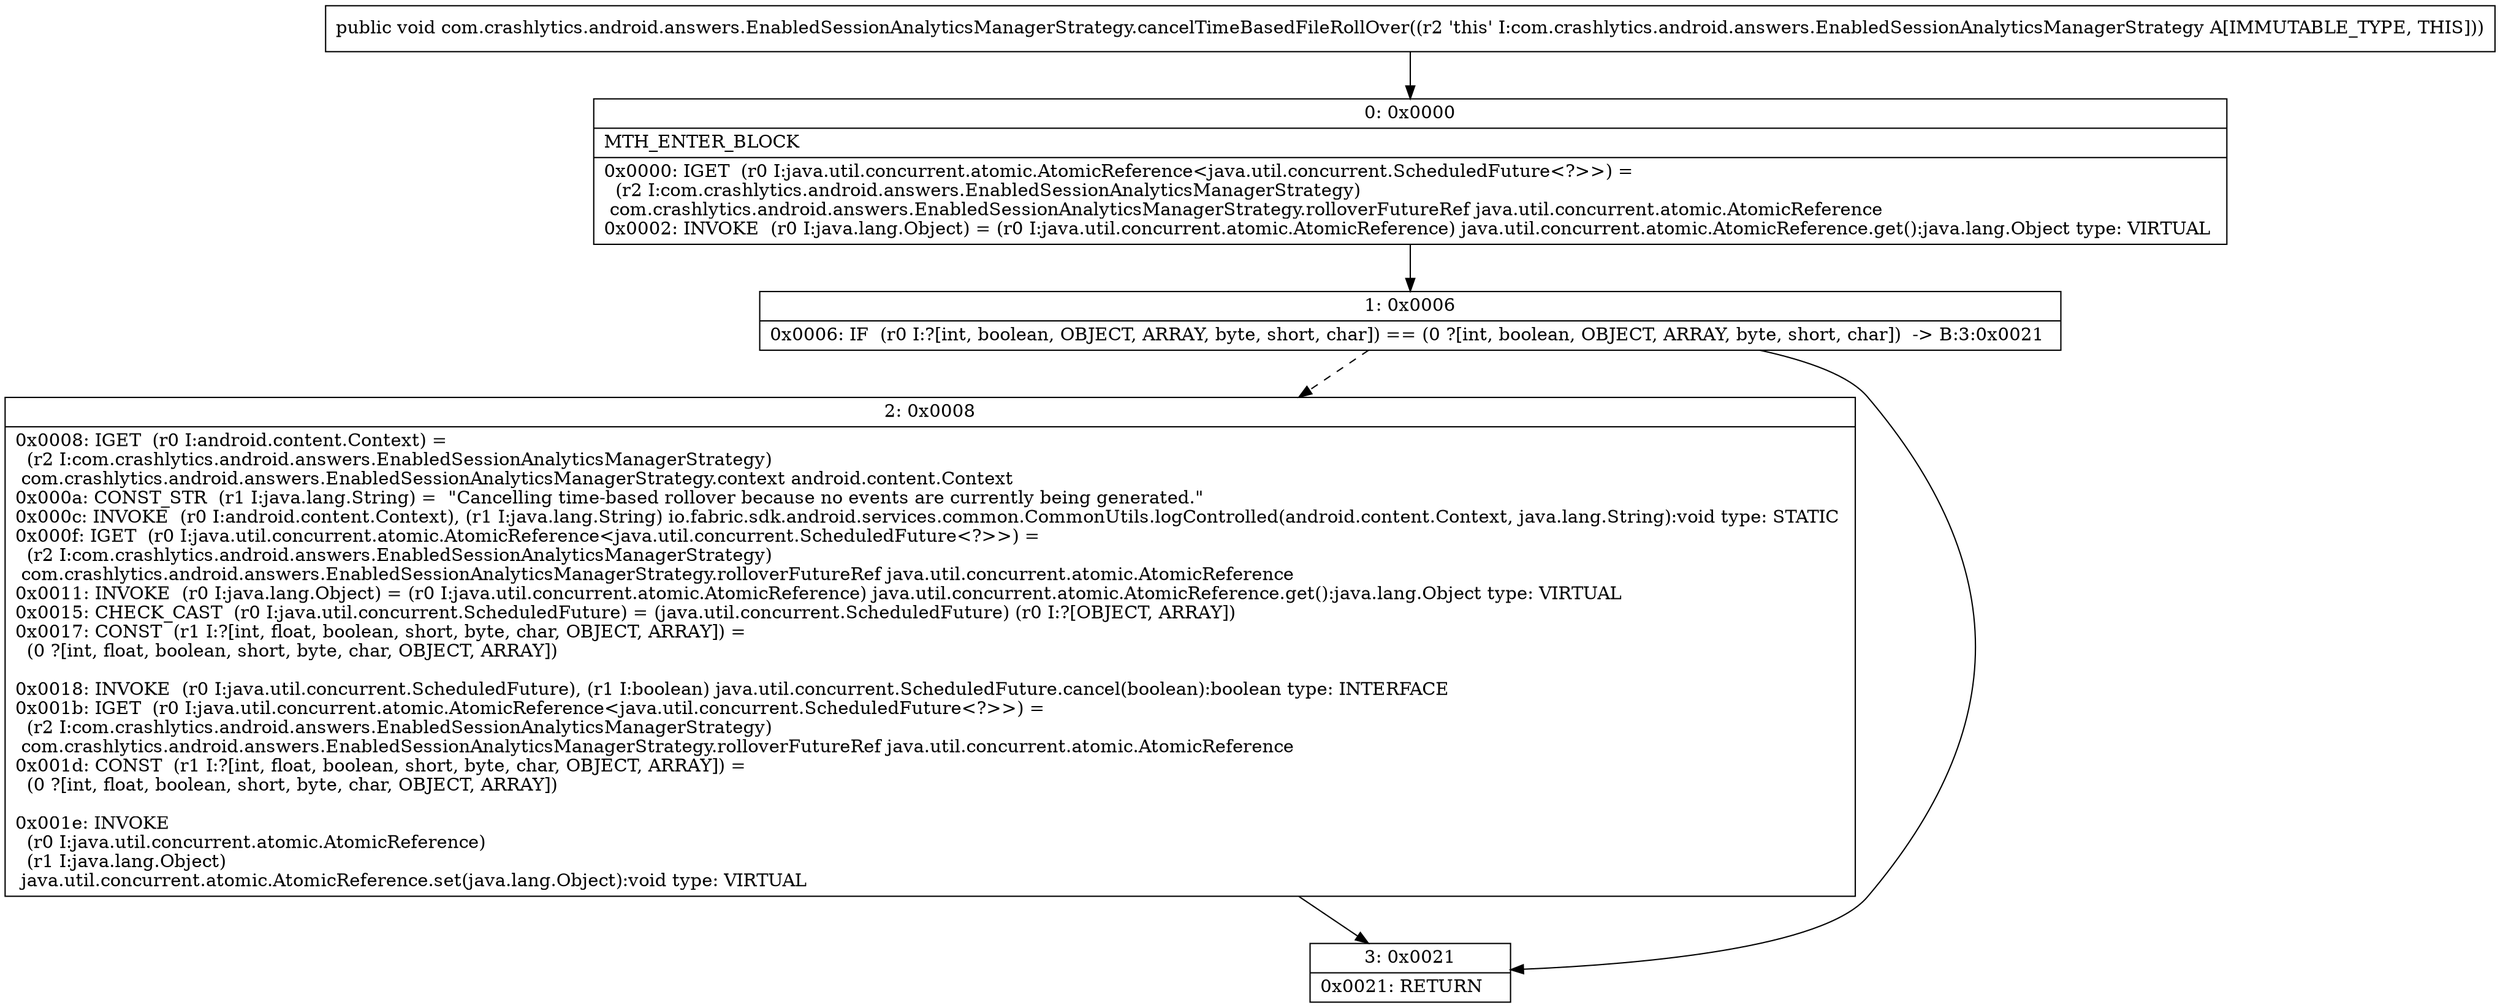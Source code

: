 digraph "CFG forcom.crashlytics.android.answers.EnabledSessionAnalyticsManagerStrategy.cancelTimeBasedFileRollOver()V" {
Node_0 [shape=record,label="{0\:\ 0x0000|MTH_ENTER_BLOCK\l|0x0000: IGET  (r0 I:java.util.concurrent.atomic.AtomicReference\<java.util.concurrent.ScheduledFuture\<?\>\>) = \l  (r2 I:com.crashlytics.android.answers.EnabledSessionAnalyticsManagerStrategy)\l com.crashlytics.android.answers.EnabledSessionAnalyticsManagerStrategy.rolloverFutureRef java.util.concurrent.atomic.AtomicReference \l0x0002: INVOKE  (r0 I:java.lang.Object) = (r0 I:java.util.concurrent.atomic.AtomicReference) java.util.concurrent.atomic.AtomicReference.get():java.lang.Object type: VIRTUAL \l}"];
Node_1 [shape=record,label="{1\:\ 0x0006|0x0006: IF  (r0 I:?[int, boolean, OBJECT, ARRAY, byte, short, char]) == (0 ?[int, boolean, OBJECT, ARRAY, byte, short, char])  \-\> B:3:0x0021 \l}"];
Node_2 [shape=record,label="{2\:\ 0x0008|0x0008: IGET  (r0 I:android.content.Context) = \l  (r2 I:com.crashlytics.android.answers.EnabledSessionAnalyticsManagerStrategy)\l com.crashlytics.android.answers.EnabledSessionAnalyticsManagerStrategy.context android.content.Context \l0x000a: CONST_STR  (r1 I:java.lang.String) =  \"Cancelling time\-based rollover because no events are currently being generated.\" \l0x000c: INVOKE  (r0 I:android.content.Context), (r1 I:java.lang.String) io.fabric.sdk.android.services.common.CommonUtils.logControlled(android.content.Context, java.lang.String):void type: STATIC \l0x000f: IGET  (r0 I:java.util.concurrent.atomic.AtomicReference\<java.util.concurrent.ScheduledFuture\<?\>\>) = \l  (r2 I:com.crashlytics.android.answers.EnabledSessionAnalyticsManagerStrategy)\l com.crashlytics.android.answers.EnabledSessionAnalyticsManagerStrategy.rolloverFutureRef java.util.concurrent.atomic.AtomicReference \l0x0011: INVOKE  (r0 I:java.lang.Object) = (r0 I:java.util.concurrent.atomic.AtomicReference) java.util.concurrent.atomic.AtomicReference.get():java.lang.Object type: VIRTUAL \l0x0015: CHECK_CAST  (r0 I:java.util.concurrent.ScheduledFuture) = (java.util.concurrent.ScheduledFuture) (r0 I:?[OBJECT, ARRAY]) \l0x0017: CONST  (r1 I:?[int, float, boolean, short, byte, char, OBJECT, ARRAY]) = \l  (0 ?[int, float, boolean, short, byte, char, OBJECT, ARRAY])\l \l0x0018: INVOKE  (r0 I:java.util.concurrent.ScheduledFuture), (r1 I:boolean) java.util.concurrent.ScheduledFuture.cancel(boolean):boolean type: INTERFACE \l0x001b: IGET  (r0 I:java.util.concurrent.atomic.AtomicReference\<java.util.concurrent.ScheduledFuture\<?\>\>) = \l  (r2 I:com.crashlytics.android.answers.EnabledSessionAnalyticsManagerStrategy)\l com.crashlytics.android.answers.EnabledSessionAnalyticsManagerStrategy.rolloverFutureRef java.util.concurrent.atomic.AtomicReference \l0x001d: CONST  (r1 I:?[int, float, boolean, short, byte, char, OBJECT, ARRAY]) = \l  (0 ?[int, float, boolean, short, byte, char, OBJECT, ARRAY])\l \l0x001e: INVOKE  \l  (r0 I:java.util.concurrent.atomic.AtomicReference)\l  (r1 I:java.lang.Object)\l java.util.concurrent.atomic.AtomicReference.set(java.lang.Object):void type: VIRTUAL \l}"];
Node_3 [shape=record,label="{3\:\ 0x0021|0x0021: RETURN   \l}"];
MethodNode[shape=record,label="{public void com.crashlytics.android.answers.EnabledSessionAnalyticsManagerStrategy.cancelTimeBasedFileRollOver((r2 'this' I:com.crashlytics.android.answers.EnabledSessionAnalyticsManagerStrategy A[IMMUTABLE_TYPE, THIS])) }"];
MethodNode -> Node_0;
Node_0 -> Node_1;
Node_1 -> Node_2[style=dashed];
Node_1 -> Node_3;
Node_2 -> Node_3;
}

